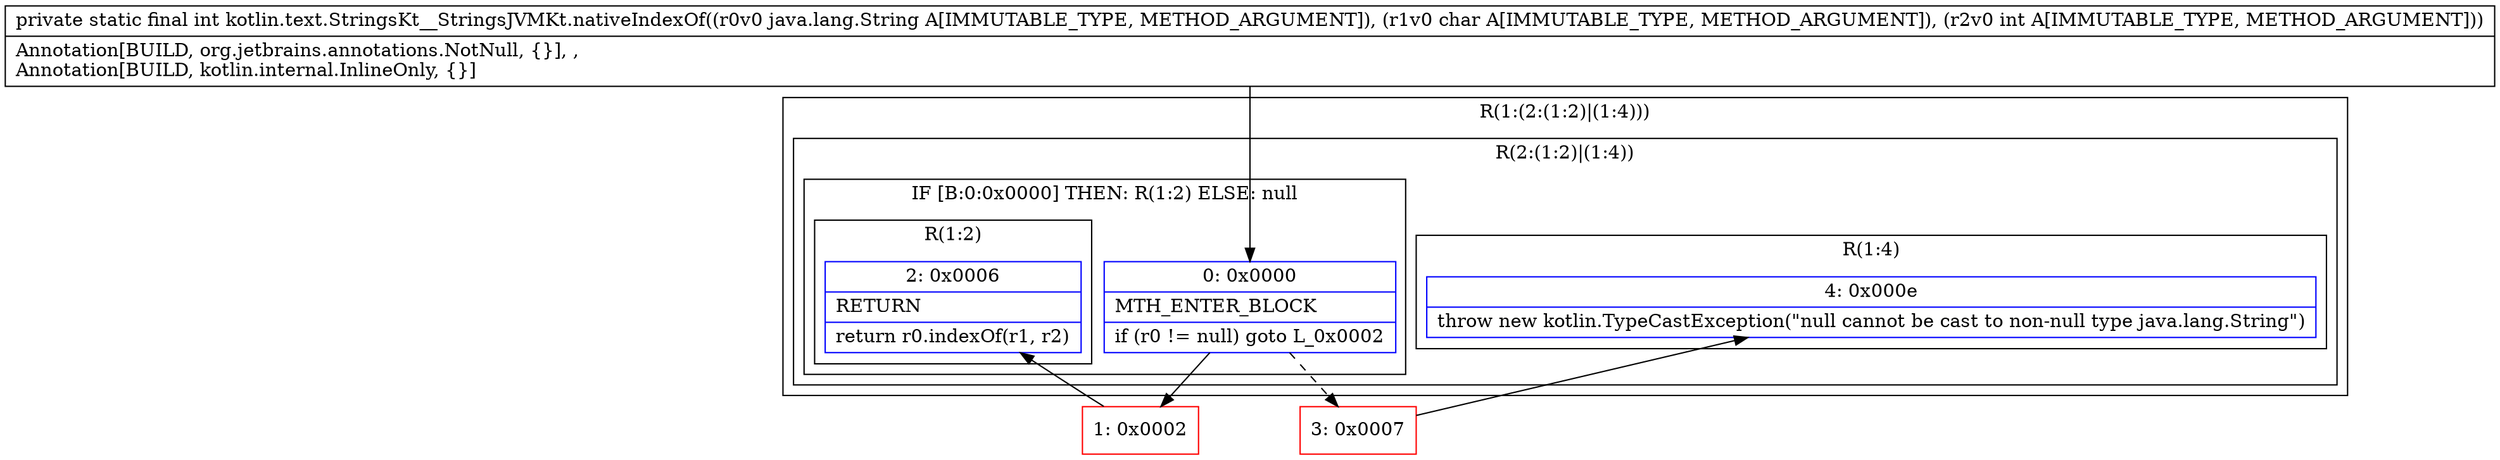 digraph "CFG forkotlin.text.StringsKt__StringsJVMKt.nativeIndexOf(Ljava\/lang\/String;CI)I" {
subgraph cluster_Region_524517606 {
label = "R(1:(2:(1:2)|(1:4)))";
node [shape=record,color=blue];
subgraph cluster_Region_499730983 {
label = "R(2:(1:2)|(1:4))";
node [shape=record,color=blue];
subgraph cluster_IfRegion_603942020 {
label = "IF [B:0:0x0000] THEN: R(1:2) ELSE: null";
node [shape=record,color=blue];
Node_0 [shape=record,label="{0\:\ 0x0000|MTH_ENTER_BLOCK\l|if (r0 != null) goto L_0x0002\l}"];
subgraph cluster_Region_1046113805 {
label = "R(1:2)";
node [shape=record,color=blue];
Node_2 [shape=record,label="{2\:\ 0x0006|RETURN\l|return r0.indexOf(r1, r2)\l}"];
}
}
subgraph cluster_Region_1033735568 {
label = "R(1:4)";
node [shape=record,color=blue];
Node_4 [shape=record,label="{4\:\ 0x000e|throw new kotlin.TypeCastException(\"null cannot be cast to non\-null type java.lang.String\")\l}"];
}
}
}
Node_1 [shape=record,color=red,label="{1\:\ 0x0002}"];
Node_3 [shape=record,color=red,label="{3\:\ 0x0007}"];
MethodNode[shape=record,label="{private static final int kotlin.text.StringsKt__StringsJVMKt.nativeIndexOf((r0v0 java.lang.String A[IMMUTABLE_TYPE, METHOD_ARGUMENT]), (r1v0 char A[IMMUTABLE_TYPE, METHOD_ARGUMENT]), (r2v0 int A[IMMUTABLE_TYPE, METHOD_ARGUMENT]))  | Annotation[BUILD, org.jetbrains.annotations.NotNull, \{\}], , \lAnnotation[BUILD, kotlin.internal.InlineOnly, \{\}]\l}"];
MethodNode -> Node_0;
Node_0 -> Node_1;
Node_0 -> Node_3[style=dashed];
Node_1 -> Node_2;
Node_3 -> Node_4;
}

